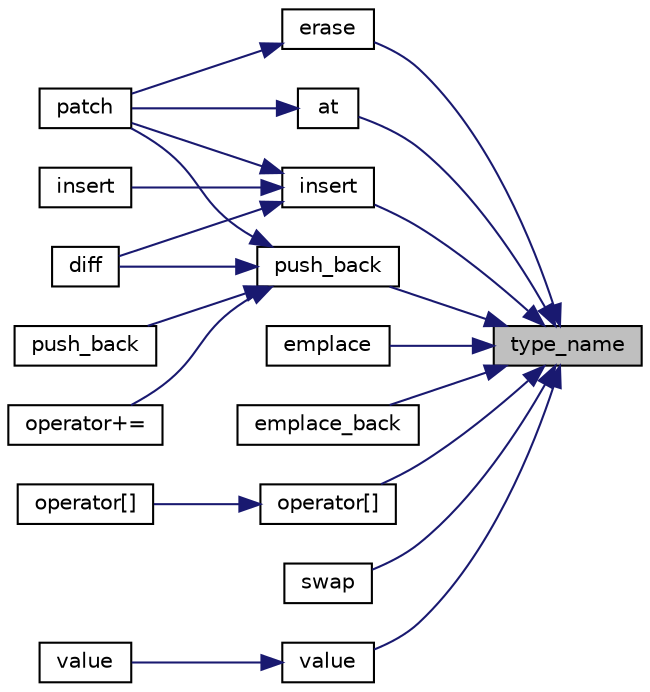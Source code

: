 digraph "type_name"
{
 // LATEX_PDF_SIZE
  edge [fontname="Helvetica",fontsize="10",labelfontname="Helvetica",labelfontsize="10"];
  node [fontname="Helvetica",fontsize="10",shape=record];
  rankdir="RL";
  Node1 [label="type_name",height=0.2,width=0.4,color="black", fillcolor="grey75", style="filled", fontcolor="black",tooltip="return the type as string"];
  Node1 -> Node2 [dir="back",color="midnightblue",fontsize="10",style="solid",fontname="Helvetica"];
  Node2 [label="at",height=0.2,width=0.4,color="black", fillcolor="white", style="filled",URL="$classnlohmann_1_1basic__json.html#a3d5717f39bfe485057850f116fb2ed12",tooltip="access specified array element with bounds checking"];
  Node2 -> Node3 [dir="back",color="midnightblue",fontsize="10",style="solid",fontname="Helvetica"];
  Node3 [label="patch",height=0.2,width=0.4,color="black", fillcolor="white", style="filled",URL="$classnlohmann_1_1basic__json.html#a614dd03ce3e99e79c52bedcf55945645",tooltip="applies a JSON patch"];
  Node1 -> Node4 [dir="back",color="midnightblue",fontsize="10",style="solid",fontname="Helvetica"];
  Node4 [label="emplace",height=0.2,width=0.4,color="black", fillcolor="white", style="filled",URL="$classnlohmann_1_1basic__json.html#a3266031b8b423571de004ddf5bcddd24",tooltip="add an object to an object if key does not exist"];
  Node1 -> Node5 [dir="back",color="midnightblue",fontsize="10",style="solid",fontname="Helvetica"];
  Node5 [label="emplace_back",height=0.2,width=0.4,color="black", fillcolor="white", style="filled",URL="$classnlohmann_1_1basic__json.html#ac294eba73765b9a72a7399d64e8ecd9a",tooltip="add an object to an array"];
  Node1 -> Node6 [dir="back",color="midnightblue",fontsize="10",style="solid",fontname="Helvetica"];
  Node6 [label="erase",height=0.2,width=0.4,color="black", fillcolor="white", style="filled",URL="$classnlohmann_1_1basic__json.html#a05a2d4678b130a13b4bcbc62f4318d72",tooltip="remove element given an iterator"];
  Node6 -> Node3 [dir="back",color="midnightblue",fontsize="10",style="solid",fontname="Helvetica"];
  Node1 -> Node7 [dir="back",color="midnightblue",fontsize="10",style="solid",fontname="Helvetica"];
  Node7 [label="insert",height=0.2,width=0.4,color="black", fillcolor="white", style="filled",URL="$classnlohmann_1_1basic__json.html#a61546bf37d98e9b0d098220009e8376d",tooltip="inserts element"];
  Node7 -> Node8 [dir="back",color="midnightblue",fontsize="10",style="solid",fontname="Helvetica"];
  Node8 [label="diff",height=0.2,width=0.4,color="black", fillcolor="white", style="filled",URL="$classnlohmann_1_1basic__json.html#a2fb1e92221746ff32c5f5c8ff1e7a7f7",tooltip="creates a diff as a JSON patch"];
  Node7 -> Node9 [dir="back",color="midnightblue",fontsize="10",style="solid",fontname="Helvetica"];
  Node9 [label="insert",height=0.2,width=0.4,color="black", fillcolor="white", style="filled",URL="$classnlohmann_1_1basic__json.html#a3558f3419aa799071e6ce6114da3d2ec",tooltip="inserts element"];
  Node7 -> Node3 [dir="back",color="midnightblue",fontsize="10",style="solid",fontname="Helvetica"];
  Node1 -> Node10 [dir="back",color="midnightblue",fontsize="10",style="solid",fontname="Helvetica"];
  Node10 [label="operator[]",height=0.2,width=0.4,color="black", fillcolor="white", style="filled",URL="$classnlohmann_1_1basic__json.html#a693ccc537e47d7c90c86d4ca2fe1db05",tooltip="access specified array element"];
  Node10 -> Node11 [dir="back",color="midnightblue",fontsize="10",style="solid",fontname="Helvetica"];
  Node11 [label="operator[]",height=0.2,width=0.4,color="black", fillcolor="white", style="filled",URL="$classnlohmann_1_1basic__json.html#aea49996d0be84a9e652cadf7f975db33",tooltip="access specified object element"];
  Node1 -> Node12 [dir="back",color="midnightblue",fontsize="10",style="solid",fontname="Helvetica"];
  Node12 [label="push_back",height=0.2,width=0.4,color="black", fillcolor="white", style="filled",URL="$classnlohmann_1_1basic__json.html#aaf38acbc4aaada0a40549bc606f99c4f",tooltip="add an object to an array"];
  Node12 -> Node8 [dir="back",color="midnightblue",fontsize="10",style="solid",fontname="Helvetica"];
  Node12 -> Node13 [dir="back",color="midnightblue",fontsize="10",style="solid",fontname="Helvetica"];
  Node13 [label="operator+=",height=0.2,width=0.4,color="black", fillcolor="white", style="filled",URL="$classnlohmann_1_1basic__json.html#aa130f045dca0b2e8d0ddae89e0f9cba8",tooltip="add an object to an array"];
  Node12 -> Node3 [dir="back",color="midnightblue",fontsize="10",style="solid",fontname="Helvetica"];
  Node12 -> Node14 [dir="back",color="midnightblue",fontsize="10",style="solid",fontname="Helvetica"];
  Node14 [label="push_back",height=0.2,width=0.4,color="black", fillcolor="white", style="filled",URL="$classnlohmann_1_1basic__json.html#a77ab6e7e6b70135f022172a021a15550",tooltip="add an object to an object"];
  Node1 -> Node15 [dir="back",color="midnightblue",fontsize="10",style="solid",fontname="Helvetica"];
  Node15 [label="swap",height=0.2,width=0.4,color="black", fillcolor="white", style="filled",URL="$classnlohmann_1_1basic__json.html#aa9099a065ca08f872f864685ee2e8227",tooltip="exchanges the values"];
  Node1 -> Node16 [dir="back",color="midnightblue",fontsize="10",style="solid",fontname="Helvetica"];
  Node16 [label="value",height=0.2,width=0.4,color="black", fillcolor="white", style="filled",URL="$classnlohmann_1_1basic__json.html#a13f9440aff453090f573a39f4713668f",tooltip="access specified object element with default value"];
  Node16 -> Node17 [dir="back",color="midnightblue",fontsize="10",style="solid",fontname="Helvetica"];
  Node17 [label="value",height=0.2,width=0.4,color="black", fillcolor="white", style="filled",URL="$classnlohmann_1_1basic__json.html#a47ae67764aed69ccdbf53dac54249070",tooltip="overload for a default value of type const char*"];
}
